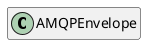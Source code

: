 @startuml
set namespaceSeparator \\
hide members
hide << alias >> circle

class AMQPEnvelope
@enduml
